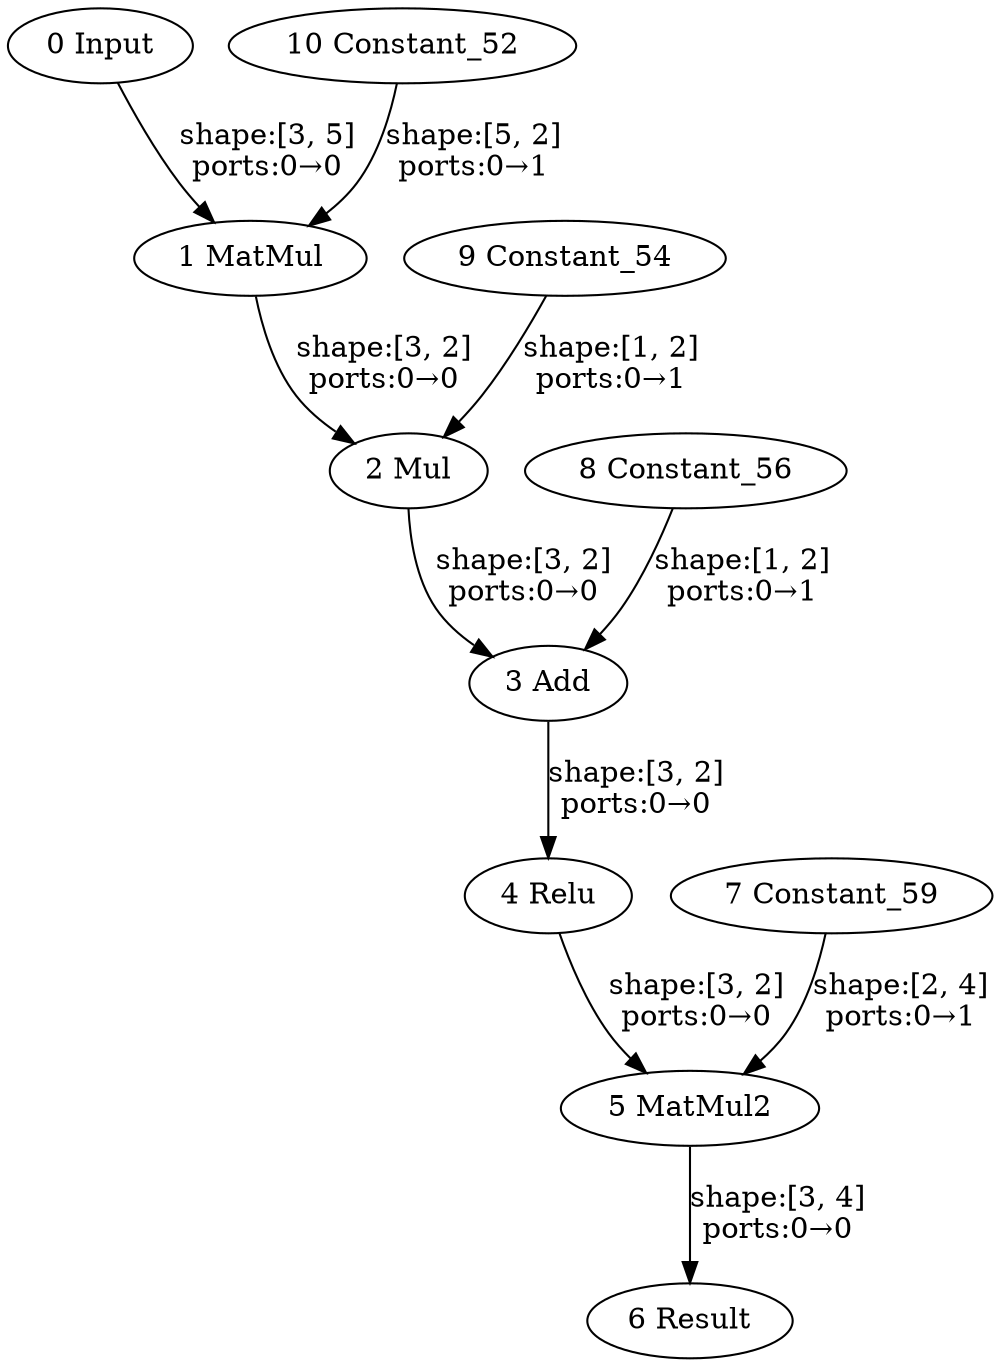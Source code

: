 strict digraph  {
"0 Input" [id=0, type=Parameter];
"1 MatMul" [id=1, type=MatMul];
"2 Mul" [id=2, type=Multiply];
"3 Add" [id=3, type=Add];
"4 Relu" [id=4, type=Relu];
"5 MatMul2" [id=5, type=MatMul];
"6 Result" [id=6, type=Result];
"7 Constant_59" [id=7, type=Constant];
"8 Constant_56" [id=8, type=Constant];
"9 Constant_54" [id=9, type=Constant];
"10 Constant_52" [id=10, type=Constant];
"0 Input" -> "1 MatMul"  [label="shape:[3, 5]\nports:0→0", style=solid];
"1 MatMul" -> "2 Mul"  [label="shape:[3, 2]\nports:0→0", style=solid];
"2 Mul" -> "3 Add"  [label="shape:[3, 2]\nports:0→0", style=solid];
"3 Add" -> "4 Relu"  [label="shape:[3, 2]\nports:0→0", style=solid];
"4 Relu" -> "5 MatMul2"  [label="shape:[3, 2]\nports:0→0", style=solid];
"5 MatMul2" -> "6 Result"  [label="shape:[3, 4]\nports:0→0", style=solid];
"7 Constant_59" -> "5 MatMul2"  [label="shape:[2, 4]\nports:0→1", style=solid];
"8 Constant_56" -> "3 Add"  [label="shape:[1, 2]\nports:0→1", style=solid];
"9 Constant_54" -> "2 Mul"  [label="shape:[1, 2]\nports:0→1", style=solid];
"10 Constant_52" -> "1 MatMul"  [label="shape:[5, 2]\nports:0→1", style=solid];
}
